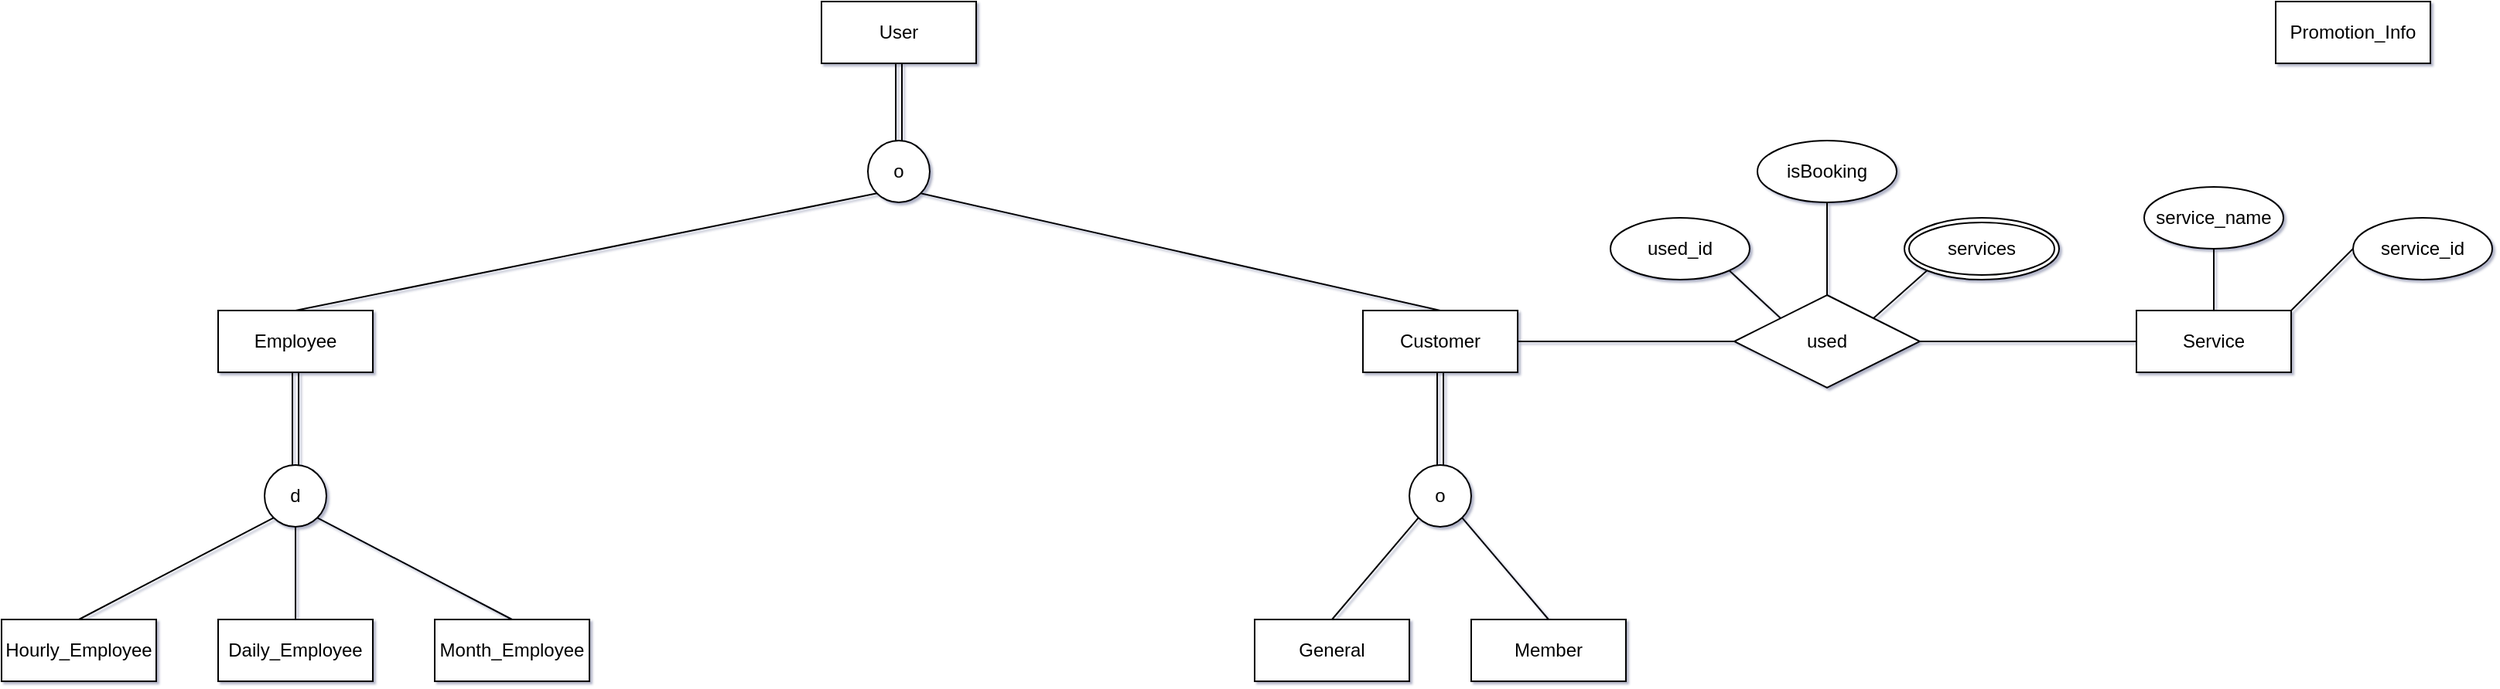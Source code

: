 <mxfile version="20.2.8" type="github">
  <diagram id="R2lEEEUBdFMjLlhIrx00" name="Page-1">
    <mxGraphModel dx="788" dy="512" grid="1" gridSize="10" guides="1" tooltips="1" connect="1" arrows="1" fold="1" page="1" pageScale="1" pageWidth="3300" pageHeight="4681" background="none" math="0" shadow="1" extFonts="Permanent Marker^https://fonts.googleapis.com/css?family=Permanent+Marker">
      <root>
        <mxCell id="0" />
        <mxCell id="1" parent="0" />
        <mxCell id="PzxKSnyha53FVGnrYv1--43" style="edgeStyle=none;rounded=0;orthogonalLoop=1;jettySize=auto;html=1;exitX=0.5;exitY=1;exitDx=0;exitDy=0;entryX=0.5;entryY=0;entryDx=0;entryDy=0;strokeColor=default;endArrow=none;endFill=0;shape=link;" parent="1" source="PzxKSnyha53FVGnrYv1--1" target="PzxKSnyha53FVGnrYv1--42" edge="1">
          <mxGeometry relative="1" as="geometry" />
        </mxCell>
        <mxCell id="PzxKSnyha53FVGnrYv1--1" value="Employee" style="whiteSpace=wrap;html=1;align=center;" parent="1" vertex="1">
          <mxGeometry x="1000" y="640" width="100" height="40" as="geometry" />
        </mxCell>
        <mxCell id="PzxKSnyha53FVGnrYv1--6" value="User" style="whiteSpace=wrap;html=1;align=center;" parent="1" vertex="1">
          <mxGeometry x="1390" y="440" width="100" height="40" as="geometry" />
        </mxCell>
        <mxCell id="PzxKSnyha53FVGnrYv1--13" style="edgeStyle=none;orthogonalLoop=1;jettySize=auto;html=1;exitX=0;exitY=1;exitDx=0;exitDy=0;entryX=0.5;entryY=0;entryDx=0;entryDy=0;strokeColor=default;endArrow=none;endFill=0;rounded=0;" parent="1" source="PzxKSnyha53FVGnrYv1--7" target="PzxKSnyha53FVGnrYv1--1" edge="1">
          <mxGeometry relative="1" as="geometry" />
        </mxCell>
        <mxCell id="PzxKSnyha53FVGnrYv1--16" style="edgeStyle=none;rounded=0;orthogonalLoop=1;jettySize=auto;html=1;exitX=1;exitY=1;exitDx=0;exitDy=0;entryX=0.5;entryY=0;entryDx=0;entryDy=0;strokeColor=default;endArrow=none;endFill=0;" parent="1" source="PzxKSnyha53FVGnrYv1--7" target="PzxKSnyha53FVGnrYv1--8" edge="1">
          <mxGeometry relative="1" as="geometry" />
        </mxCell>
        <mxCell id="PzxKSnyha53FVGnrYv1--17" style="edgeStyle=none;rounded=0;orthogonalLoop=1;jettySize=auto;html=1;exitX=0.5;exitY=0;exitDx=0;exitDy=0;strokeColor=default;endArrow=none;endFill=0;entryX=0.5;entryY=1;entryDx=0;entryDy=0;shape=link;" parent="1" source="PzxKSnyha53FVGnrYv1--7" target="PzxKSnyha53FVGnrYv1--6" edge="1">
          <mxGeometry relative="1" as="geometry">
            <mxPoint x="1439.915" y="480" as="targetPoint" />
          </mxGeometry>
        </mxCell>
        <mxCell id="PzxKSnyha53FVGnrYv1--7" value="o" style="ellipse;whiteSpace=wrap;html=1;aspect=fixed;" parent="1" vertex="1">
          <mxGeometry x="1420" y="530" width="40" height="40" as="geometry" />
        </mxCell>
        <mxCell id="PzxKSnyha53FVGnrYv1--38" style="edgeStyle=none;rounded=0;orthogonalLoop=1;jettySize=auto;html=1;exitX=1;exitY=0.5;exitDx=0;exitDy=0;entryX=0;entryY=0.5;entryDx=0;entryDy=0;strokeColor=default;endArrow=none;endFill=0;" parent="1" source="PzxKSnyha53FVGnrYv1--8" target="PzxKSnyha53FVGnrYv1--37" edge="1">
          <mxGeometry relative="1" as="geometry" />
        </mxCell>
        <mxCell id="PzxKSnyha53FVGnrYv1--8" value="Customer" style="whiteSpace=wrap;html=1;align=center;" parent="1" vertex="1">
          <mxGeometry x="1740" y="640" width="100" height="40" as="geometry" />
        </mxCell>
        <mxCell id="PzxKSnyha53FVGnrYv1--19" value="Hourly_Employee" style="whiteSpace=wrap;html=1;align=center;" parent="1" vertex="1">
          <mxGeometry x="860" y="840" width="100" height="40" as="geometry" />
        </mxCell>
        <mxCell id="PzxKSnyha53FVGnrYv1--21" value="Daily_Employee" style="whiteSpace=wrap;html=1;align=center;" parent="1" vertex="1">
          <mxGeometry x="1000" y="840" width="100" height="40" as="geometry" />
        </mxCell>
        <mxCell id="PzxKSnyha53FVGnrYv1--26" style="edgeStyle=none;rounded=0;orthogonalLoop=1;jettySize=auto;html=1;exitX=0.5;exitY=0;exitDx=0;exitDy=0;entryX=0.5;entryY=1;entryDx=0;entryDy=0;strokeColor=default;endArrow=none;endFill=0;shape=link;" parent="1" source="PzxKSnyha53FVGnrYv1--25" target="PzxKSnyha53FVGnrYv1--8" edge="1">
          <mxGeometry relative="1" as="geometry" />
        </mxCell>
        <mxCell id="PzxKSnyha53FVGnrYv1--29" style="edgeStyle=none;rounded=0;orthogonalLoop=1;jettySize=auto;html=1;exitX=1;exitY=1;exitDx=0;exitDy=0;entryX=0.5;entryY=0;entryDx=0;entryDy=0;strokeColor=default;endArrow=none;endFill=0;" parent="1" source="PzxKSnyha53FVGnrYv1--25" target="PzxKSnyha53FVGnrYv1--28" edge="1">
          <mxGeometry relative="1" as="geometry" />
        </mxCell>
        <mxCell id="PzxKSnyha53FVGnrYv1--30" style="edgeStyle=none;rounded=0;orthogonalLoop=1;jettySize=auto;html=1;exitX=0;exitY=1;exitDx=0;exitDy=0;entryX=0.5;entryY=0;entryDx=0;entryDy=0;strokeColor=default;endArrow=none;endFill=0;" parent="1" source="PzxKSnyha53FVGnrYv1--25" target="PzxKSnyha53FVGnrYv1--27" edge="1">
          <mxGeometry relative="1" as="geometry" />
        </mxCell>
        <mxCell id="PzxKSnyha53FVGnrYv1--25" value="o" style="ellipse;whiteSpace=wrap;html=1;aspect=fixed;" parent="1" vertex="1">
          <mxGeometry x="1770" y="740" width="40" height="40" as="geometry" />
        </mxCell>
        <mxCell id="PzxKSnyha53FVGnrYv1--27" value="General" style="whiteSpace=wrap;html=1;align=center;" parent="1" vertex="1">
          <mxGeometry x="1670" y="840" width="100" height="40" as="geometry" />
        </mxCell>
        <mxCell id="PzxKSnyha53FVGnrYv1--28" value="Member" style="whiteSpace=wrap;html=1;align=center;" parent="1" vertex="1">
          <mxGeometry x="1810" y="840" width="100" height="40" as="geometry" />
        </mxCell>
        <mxCell id="PzxKSnyha53FVGnrYv1--47" style="edgeStyle=none;rounded=0;orthogonalLoop=1;jettySize=auto;html=1;exitX=1;exitY=0.5;exitDx=0;exitDy=0;entryX=0;entryY=0.5;entryDx=0;entryDy=0;strokeColor=default;endArrow=none;endFill=0;" parent="1" source="PzxKSnyha53FVGnrYv1--37" edge="1">
          <mxGeometry relative="1" as="geometry">
            <mxPoint x="2240" y="660" as="targetPoint" />
          </mxGeometry>
        </mxCell>
        <mxCell id="7D9y4COe7_9ElpT_Iu1J-3" style="edgeStyle=orthogonalEdgeStyle;rounded=0;orthogonalLoop=1;jettySize=auto;html=1;exitX=0.5;exitY=0;exitDx=0;exitDy=0;entryX=0.5;entryY=1;entryDx=0;entryDy=0;endArrow=none;endFill=0;" edge="1" parent="1" source="PzxKSnyha53FVGnrYv1--37" target="7D9y4COe7_9ElpT_Iu1J-2">
          <mxGeometry relative="1" as="geometry" />
        </mxCell>
        <mxCell id="7D9y4COe7_9ElpT_Iu1J-6" style="rounded=0;orthogonalLoop=1;jettySize=auto;html=1;exitX=1;exitY=0;exitDx=0;exitDy=0;entryX=0;entryY=1;entryDx=0;entryDy=0;endArrow=none;endFill=0;" edge="1" parent="1" source="PzxKSnyha53FVGnrYv1--37" target="7D9y4COe7_9ElpT_Iu1J-5">
          <mxGeometry relative="1" as="geometry" />
        </mxCell>
        <mxCell id="7D9y4COe7_9ElpT_Iu1J-12" style="edgeStyle=none;rounded=0;orthogonalLoop=1;jettySize=auto;html=1;exitX=0;exitY=0;exitDx=0;exitDy=0;entryX=1;entryY=1;entryDx=0;entryDy=0;endArrow=none;endFill=0;" edge="1" parent="1" source="PzxKSnyha53FVGnrYv1--37" target="7D9y4COe7_9ElpT_Iu1J-11">
          <mxGeometry relative="1" as="geometry" />
        </mxCell>
        <mxCell id="PzxKSnyha53FVGnrYv1--37" value="used" style="shape=rhombus;perimeter=rhombusPerimeter;whiteSpace=wrap;html=1;align=center;" parent="1" vertex="1">
          <mxGeometry x="1980" y="630" width="120" height="60" as="geometry" />
        </mxCell>
        <mxCell id="PzxKSnyha53FVGnrYv1--41" value="Month_Employee" style="whiteSpace=wrap;html=1;align=center;" parent="1" vertex="1">
          <mxGeometry x="1140" y="840" width="100" height="40" as="geometry" />
        </mxCell>
        <mxCell id="PzxKSnyha53FVGnrYv1--44" style="edgeStyle=none;rounded=0;orthogonalLoop=1;jettySize=auto;html=1;exitX=0.5;exitY=1;exitDx=0;exitDy=0;strokeColor=default;endArrow=none;endFill=0;" parent="1" source="PzxKSnyha53FVGnrYv1--42" target="PzxKSnyha53FVGnrYv1--21" edge="1">
          <mxGeometry relative="1" as="geometry" />
        </mxCell>
        <mxCell id="PzxKSnyha53FVGnrYv1--45" style="edgeStyle=none;rounded=0;orthogonalLoop=1;jettySize=auto;html=1;exitX=0;exitY=1;exitDx=0;exitDy=0;entryX=0.5;entryY=0;entryDx=0;entryDy=0;strokeColor=default;endArrow=none;endFill=0;" parent="1" source="PzxKSnyha53FVGnrYv1--42" target="PzxKSnyha53FVGnrYv1--19" edge="1">
          <mxGeometry relative="1" as="geometry" />
        </mxCell>
        <mxCell id="PzxKSnyha53FVGnrYv1--46" style="edgeStyle=none;rounded=0;orthogonalLoop=1;jettySize=auto;html=1;exitX=1;exitY=1;exitDx=0;exitDy=0;entryX=0.5;entryY=0;entryDx=0;entryDy=0;strokeColor=default;endArrow=none;endFill=0;" parent="1" source="PzxKSnyha53FVGnrYv1--42" target="PzxKSnyha53FVGnrYv1--41" edge="1">
          <mxGeometry relative="1" as="geometry" />
        </mxCell>
        <mxCell id="PzxKSnyha53FVGnrYv1--42" value="d" style="ellipse;whiteSpace=wrap;html=1;aspect=fixed;" parent="1" vertex="1">
          <mxGeometry x="1030" y="740" width="40" height="40" as="geometry" />
        </mxCell>
        <mxCell id="7D9y4COe7_9ElpT_Iu1J-8" style="edgeStyle=none;rounded=0;orthogonalLoop=1;jettySize=auto;html=1;exitX=0.5;exitY=0;exitDx=0;exitDy=0;entryX=0.5;entryY=1;entryDx=0;entryDy=0;endArrow=none;endFill=0;" edge="1" parent="1" source="PzxKSnyha53FVGnrYv1--49" target="7D9y4COe7_9ElpT_Iu1J-7">
          <mxGeometry relative="1" as="geometry" />
        </mxCell>
        <mxCell id="7D9y4COe7_9ElpT_Iu1J-10" style="edgeStyle=none;rounded=0;orthogonalLoop=1;jettySize=auto;html=1;exitX=1;exitY=0;exitDx=0;exitDy=0;entryX=0;entryY=0.5;entryDx=0;entryDy=0;endArrow=none;endFill=0;" edge="1" parent="1" source="PzxKSnyha53FVGnrYv1--49" target="7D9y4COe7_9ElpT_Iu1J-9">
          <mxGeometry relative="1" as="geometry" />
        </mxCell>
        <mxCell id="PzxKSnyha53FVGnrYv1--49" value="Service" style="whiteSpace=wrap;html=1;align=center;" parent="1" vertex="1">
          <mxGeometry x="2240" y="640" width="100" height="40" as="geometry" />
        </mxCell>
        <mxCell id="PzxKSnyha53FVGnrYv1--60" value="Promotion_Info" style="whiteSpace=wrap;html=1;align=center;" parent="1" vertex="1">
          <mxGeometry x="2330" y="440" width="100" height="40" as="geometry" />
        </mxCell>
        <mxCell id="7D9y4COe7_9ElpT_Iu1J-2" value="isBooking" style="ellipse;whiteSpace=wrap;html=1;align=center;" vertex="1" parent="1">
          <mxGeometry x="1995" y="530" width="90" height="40" as="geometry" />
        </mxCell>
        <mxCell id="7D9y4COe7_9ElpT_Iu1J-5" value="services" style="ellipse;shape=doubleEllipse;margin=3;whiteSpace=wrap;html=1;align=center;" vertex="1" parent="1">
          <mxGeometry x="2090" y="580" width="100" height="40" as="geometry" />
        </mxCell>
        <mxCell id="7D9y4COe7_9ElpT_Iu1J-7" value="service_name" style="ellipse;whiteSpace=wrap;html=1;align=center;" vertex="1" parent="1">
          <mxGeometry x="2245" y="560" width="90" height="40" as="geometry" />
        </mxCell>
        <mxCell id="7D9y4COe7_9ElpT_Iu1J-9" value="service_id" style="ellipse;whiteSpace=wrap;html=1;align=center;" vertex="1" parent="1">
          <mxGeometry x="2380" y="580" width="90" height="40" as="geometry" />
        </mxCell>
        <mxCell id="7D9y4COe7_9ElpT_Iu1J-11" value="used_id" style="ellipse;whiteSpace=wrap;html=1;align=center;" vertex="1" parent="1">
          <mxGeometry x="1900" y="580" width="90" height="40" as="geometry" />
        </mxCell>
      </root>
    </mxGraphModel>
  </diagram>
</mxfile>
